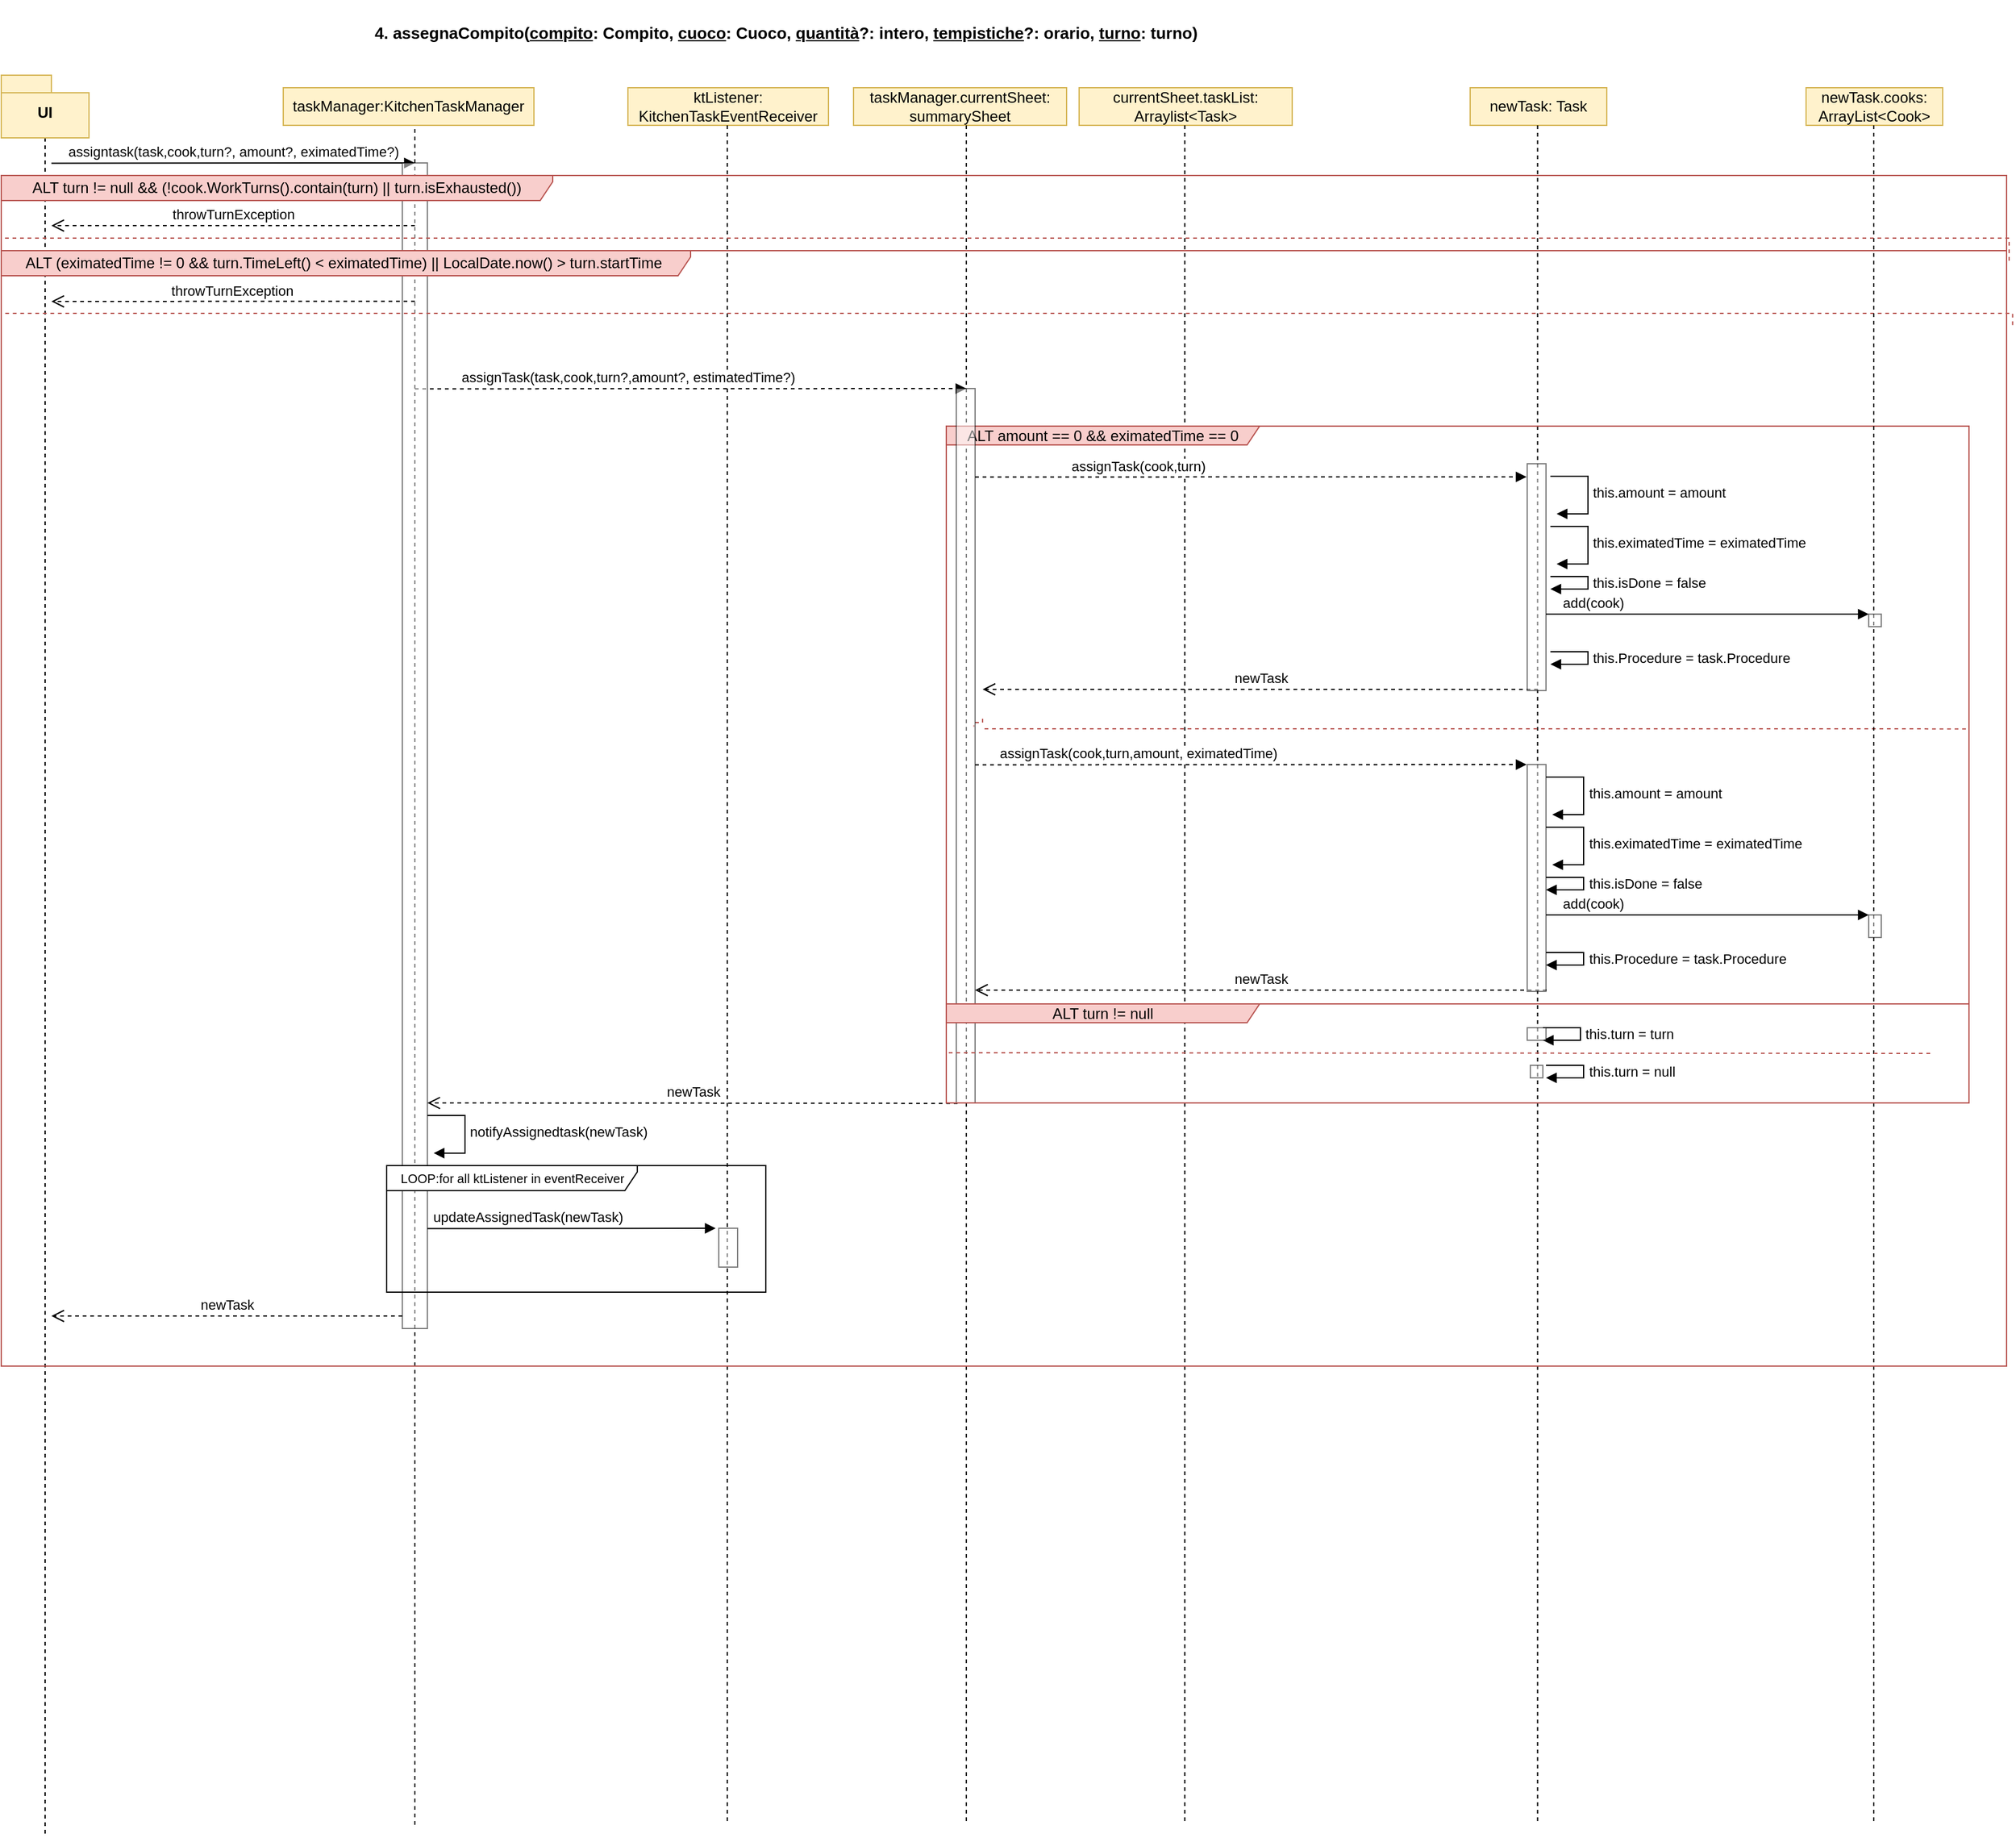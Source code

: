 <mxfile version="21.2.8" type="device">
  <diagram name="Pagina-1" id="BE1PzQjFL7REvgGYfKp4">
    <mxGraphModel dx="1276" dy="-563" grid="1" gridSize="10" guides="1" tooltips="1" connect="1" arrows="1" fold="1" page="1" pageScale="1" pageWidth="827" pageHeight="1169" math="0" shadow="0">
      <root>
        <mxCell id="0" />
        <mxCell id="1" parent="0" />
        <mxCell id="cFX_PRT7MLoZf39DAdHy-1" value="&lt;p style=&quot;text-indent:-18.0pt;mso-list:l0 level1 lfo1&quot; class=&quot;MsoListParagraph&quot;&gt;&lt;b style=&quot;font-size: 13px;&quot;&gt;&lt;span style=&quot;line-height: 107%;&quot;&gt;4. assegnaCompito(&lt;u&gt;compito&lt;/u&gt;: Compito, &lt;u&gt;cuoco&lt;/u&gt;: Cuoco, &lt;u&gt;quantità&lt;/u&gt;?: intero, &lt;u&gt;tempistiche&lt;/u&gt;?: orario, &lt;u&gt;turno&lt;/u&gt;: turno)&lt;/span&gt;&lt;/b&gt;&lt;/p&gt;" style="text;whiteSpace=wrap;html=1;" parent="1" vertex="1">
          <mxGeometry x="370" y="2050" width="650" height="50" as="geometry" />
        </mxCell>
        <mxCell id="cFX_PRT7MLoZf39DAdHy-2" style="edgeStyle=orthogonalEdgeStyle;rounded=0;orthogonalLoop=1;jettySize=auto;html=1;exitX=0.5;exitY=1;exitDx=0;exitDy=0;endArrow=none;endFill=0;dashed=1;entryX=0.02;entryY=1.003;entryDx=0;entryDy=0;entryPerimeter=0;exitPerimeter=0;" parent="1" source="cFX_PRT7MLoZf39DAdHy-3" edge="1">
          <mxGeometry relative="1" as="geometry">
            <mxPoint x="85" y="3514" as="targetPoint" />
            <mxPoint x="85" y="2250" as="sourcePoint" />
          </mxGeometry>
        </mxCell>
        <mxCell id="cFX_PRT7MLoZf39DAdHy-3" value="UI" style="shape=folder;fontStyle=1;spacingTop=10;tabWidth=40;tabHeight=14;tabPosition=left;html=1;whiteSpace=wrap;fillColor=#fff2cc;strokeColor=#d6b656;" parent="1" vertex="1">
          <mxGeometry x="50" y="2110" width="70" height="50" as="geometry" />
        </mxCell>
        <mxCell id="cFX_PRT7MLoZf39DAdHy-4" value="assigntask(task,cook,turn?, amount?, eximatedTime?)" style="html=1;verticalAlign=bottom;endArrow=block;edgeStyle=elbowEdgeStyle;elbow=vertical;curved=0;rounded=0;" parent="1" edge="1">
          <mxGeometry width="80" relative="1" as="geometry">
            <mxPoint x="90" y="2180.24" as="sourcePoint" />
            <mxPoint x="380" y="2180" as="targetPoint" />
          </mxGeometry>
        </mxCell>
        <mxCell id="cFX_PRT7MLoZf39DAdHy-5" value="taskManager:KitchenTaskManager" style="html=1;whiteSpace=wrap;fillColor=#fff2cc;strokeColor=#d6b656;" parent="1" vertex="1">
          <mxGeometry x="275" y="2120" width="200" height="30" as="geometry" />
        </mxCell>
        <mxCell id="cFX_PRT7MLoZf39DAdHy-6" style="edgeStyle=orthogonalEdgeStyle;rounded=0;orthogonalLoop=1;jettySize=auto;html=1;exitX=0.5;exitY=1;exitDx=0;exitDy=0;endArrow=none;endFill=0;dashed=1;entryX=0.02;entryY=1.003;entryDx=0;entryDy=0;entryPerimeter=0;exitPerimeter=0;" parent="1" edge="1">
          <mxGeometry relative="1" as="geometry">
            <mxPoint x="380" y="3507" as="targetPoint" />
            <mxPoint x="380" y="2153" as="sourcePoint" />
          </mxGeometry>
        </mxCell>
        <mxCell id="cFX_PRT7MLoZf39DAdHy-7" value="newTask: Task" style="html=1;whiteSpace=wrap;fillColor=#fff2cc;strokeColor=#d6b656;" parent="1" vertex="1">
          <mxGeometry x="1222" y="2120" width="109" height="30" as="geometry" />
        </mxCell>
        <mxCell id="cFX_PRT7MLoZf39DAdHy-8" value="ktListener: KitchenTaskEventReceiver" style="html=1;whiteSpace=wrap;fillColor=#fff2cc;strokeColor=#d6b656;" parent="1" vertex="1">
          <mxGeometry x="550" y="2120" width="160" height="30" as="geometry" />
        </mxCell>
        <mxCell id="cFX_PRT7MLoZf39DAdHy-9" style="edgeStyle=orthogonalEdgeStyle;rounded=0;orthogonalLoop=1;jettySize=auto;html=1;exitX=0.5;exitY=1;exitDx=0;exitDy=0;endArrow=none;endFill=0;dashed=1;entryX=0.02;entryY=1.003;entryDx=0;entryDy=0;entryPerimeter=0;exitPerimeter=0;" parent="1" edge="1">
          <mxGeometry relative="1" as="geometry">
            <mxPoint x="629.29" y="3504" as="targetPoint" />
            <mxPoint x="629.29" y="2150" as="sourcePoint" />
          </mxGeometry>
        </mxCell>
        <mxCell id="cFX_PRT7MLoZf39DAdHy-10" style="edgeStyle=orthogonalEdgeStyle;rounded=0;orthogonalLoop=1;jettySize=auto;html=1;exitX=0.5;exitY=1;exitDx=0;exitDy=0;endArrow=none;endFill=0;dashed=1;entryX=0.02;entryY=1.003;entryDx=0;entryDy=0;entryPerimeter=0;exitPerimeter=0;" parent="1" edge="1">
          <mxGeometry relative="1" as="geometry">
            <mxPoint x="1275.79" y="3504" as="targetPoint" />
            <mxPoint x="1275.79" y="2150" as="sourcePoint" />
          </mxGeometry>
        </mxCell>
        <mxCell id="cFX_PRT7MLoZf39DAdHy-11" value="currentSheet.taskList: Arraylist&amp;lt;Task&amp;gt;" style="html=1;whiteSpace=wrap;fillColor=#fff2cc;strokeColor=#d6b656;" parent="1" vertex="1">
          <mxGeometry x="910" y="2120" width="170" height="30" as="geometry" />
        </mxCell>
        <mxCell id="cFX_PRT7MLoZf39DAdHy-12" style="edgeStyle=orthogonalEdgeStyle;rounded=0;orthogonalLoop=1;jettySize=auto;html=1;exitX=0.5;exitY=1;exitDx=0;exitDy=0;endArrow=none;endFill=0;dashed=1;entryX=0.02;entryY=1.003;entryDx=0;entryDy=0;entryPerimeter=0;exitPerimeter=0;" parent="1" edge="1">
          <mxGeometry relative="1" as="geometry">
            <mxPoint x="994.29" y="3504" as="targetPoint" />
            <mxPoint x="994.29" y="2150" as="sourcePoint" />
          </mxGeometry>
        </mxCell>
        <mxCell id="cFX_PRT7MLoZf39DAdHy-13" value="assignTask(task,cook,turn?,amount?, estimatedTime?)" style="html=1;verticalAlign=bottom;endArrow=block;edgeStyle=elbowEdgeStyle;elbow=vertical;curved=0;rounded=0;align=center;dashed=1;" parent="1" edge="1">
          <mxGeometry x="-0.228" width="80" relative="1" as="geometry">
            <mxPoint x="380" y="2360.24" as="sourcePoint" />
            <mxPoint x="820" y="2360" as="targetPoint" />
            <mxPoint as="offset" />
          </mxGeometry>
        </mxCell>
        <mxCell id="cFX_PRT7MLoZf39DAdHy-14" value="taskManager.currentSheet: summarySheet" style="html=1;whiteSpace=wrap;fillColor=#fff2cc;strokeColor=#d6b656;" parent="1" vertex="1">
          <mxGeometry x="730" y="2120" width="170" height="30" as="geometry" />
        </mxCell>
        <mxCell id="cFX_PRT7MLoZf39DAdHy-15" style="edgeStyle=orthogonalEdgeStyle;rounded=0;orthogonalLoop=1;jettySize=auto;html=1;exitX=0.5;exitY=1;exitDx=0;exitDy=0;endArrow=none;endFill=0;dashed=1;entryX=0.02;entryY=1.003;entryDx=0;entryDy=0;entryPerimeter=0;exitPerimeter=0;" parent="1" edge="1">
          <mxGeometry relative="1" as="geometry">
            <mxPoint x="820" y="3504" as="targetPoint" />
            <mxPoint x="820" y="2150" as="sourcePoint" />
          </mxGeometry>
        </mxCell>
        <mxCell id="cFX_PRT7MLoZf39DAdHy-17" value="this.amount = amount" style="html=1;align=left;spacingLeft=2;endArrow=block;rounded=0;edgeStyle=orthogonalEdgeStyle;curved=0;rounded=0;" parent="1" edge="1">
          <mxGeometry relative="1" as="geometry">
            <mxPoint x="1286" y="2430" as="sourcePoint" />
            <Array as="points">
              <mxPoint x="1316" y="2460" />
            </Array>
            <mxPoint x="1291.0" y="2460.0" as="targetPoint" />
          </mxGeometry>
        </mxCell>
        <mxCell id="cFX_PRT7MLoZf39DAdHy-18" value="this.eximatedTime = eximatedTime" style="html=1;align=left;spacingLeft=2;endArrow=block;rounded=0;edgeStyle=orthogonalEdgeStyle;curved=0;rounded=0;" parent="1" edge="1">
          <mxGeometry relative="1" as="geometry">
            <mxPoint x="1286" y="2470" as="sourcePoint" />
            <Array as="points">
              <mxPoint x="1316" y="2500" />
            </Array>
            <mxPoint x="1291.0" y="2500.0" as="targetPoint" />
          </mxGeometry>
        </mxCell>
        <mxCell id="cFX_PRT7MLoZf39DAdHy-19" value="this.isDone = false" style="html=1;align=left;spacingLeft=2;endArrow=block;rounded=0;edgeStyle=orthogonalEdgeStyle;curved=0;rounded=0;" parent="1" edge="1">
          <mxGeometry relative="1" as="geometry">
            <mxPoint x="1286" y="2510" as="sourcePoint" />
            <Array as="points">
              <mxPoint x="1316" y="2510" />
              <mxPoint x="1316" y="2520" />
              <mxPoint x="1291" y="2520" />
            </Array>
            <mxPoint x="1286" y="2520" as="targetPoint" />
          </mxGeometry>
        </mxCell>
        <mxCell id="cFX_PRT7MLoZf39DAdHy-21" value="this.turn = turn" style="html=1;align=left;spacingLeft=2;endArrow=block;rounded=0;edgeStyle=orthogonalEdgeStyle;curved=0;rounded=0;" parent="1" edge="1">
          <mxGeometry relative="1" as="geometry">
            <mxPoint x="1280" y="2870" as="sourcePoint" />
            <Array as="points">
              <mxPoint x="1310" y="2870" />
              <mxPoint x="1310" y="2880" />
              <mxPoint x="1285" y="2880" />
            </Array>
            <mxPoint x="1280" y="2880" as="targetPoint" />
          </mxGeometry>
        </mxCell>
        <mxCell id="cFX_PRT7MLoZf39DAdHy-22" value="this.Procedure = task.Procedure" style="html=1;align=left;spacingLeft=2;endArrow=block;rounded=0;edgeStyle=orthogonalEdgeStyle;curved=0;rounded=0;" parent="1" edge="1">
          <mxGeometry relative="1" as="geometry">
            <mxPoint x="1286" y="2570" as="sourcePoint" />
            <Array as="points">
              <mxPoint x="1316" y="2570" />
              <mxPoint x="1316" y="2580" />
              <mxPoint x="1291" y="2580" />
            </Array>
            <mxPoint x="1286" y="2580" as="targetPoint" />
          </mxGeometry>
        </mxCell>
        <mxCell id="cFX_PRT7MLoZf39DAdHy-23" value="newTask" style="html=1;verticalAlign=bottom;endArrow=open;dashed=1;endSize=8;edgeStyle=elbowEdgeStyle;elbow=vertical;curved=0;rounded=0;" parent="1" edge="1">
          <mxGeometry relative="1" as="geometry">
            <mxPoint x="1276" y="2600" as="sourcePoint" />
            <mxPoint x="833" y="2600" as="targetPoint" />
          </mxGeometry>
        </mxCell>
        <mxCell id="cFX_PRT7MLoZf39DAdHy-25" value="newTask" style="html=1;verticalAlign=bottom;endArrow=open;dashed=1;endSize=8;edgeStyle=elbowEdgeStyle;elbow=vertical;curved=0;rounded=0;" parent="1" edge="1">
          <mxGeometry relative="1" as="geometry">
            <mxPoint x="813" y="2930.35" as="sourcePoint" />
            <mxPoint x="390" y="2930" as="targetPoint" />
          </mxGeometry>
        </mxCell>
        <mxCell id="cFX_PRT7MLoZf39DAdHy-27" value="this.amount = amount" style="html=1;align=left;spacingLeft=2;endArrow=block;rounded=0;edgeStyle=orthogonalEdgeStyle;curved=0;rounded=0;" parent="1" edge="1">
          <mxGeometry relative="1" as="geometry">
            <mxPoint x="1282.5" y="2670" as="sourcePoint" />
            <Array as="points">
              <mxPoint x="1312.5" y="2700" />
            </Array>
            <mxPoint x="1287.5" y="2700.0" as="targetPoint" />
          </mxGeometry>
        </mxCell>
        <mxCell id="cFX_PRT7MLoZf39DAdHy-28" value="this.eximatedTime = eximatedTime" style="html=1;align=left;spacingLeft=2;endArrow=block;rounded=0;edgeStyle=orthogonalEdgeStyle;curved=0;rounded=0;" parent="1" edge="1">
          <mxGeometry relative="1" as="geometry">
            <mxPoint x="1282.5" y="2710" as="sourcePoint" />
            <Array as="points">
              <mxPoint x="1312.5" y="2740" />
            </Array>
            <mxPoint x="1287.5" y="2740.0" as="targetPoint" />
          </mxGeometry>
        </mxCell>
        <mxCell id="cFX_PRT7MLoZf39DAdHy-29" value="this.isDone = false" style="html=1;align=left;spacingLeft=2;endArrow=block;rounded=0;edgeStyle=orthogonalEdgeStyle;curved=0;rounded=0;" parent="1" edge="1">
          <mxGeometry relative="1" as="geometry">
            <mxPoint x="1282.5" y="2750" as="sourcePoint" />
            <Array as="points">
              <mxPoint x="1312.5" y="2750" />
              <mxPoint x="1312.5" y="2760" />
              <mxPoint x="1287.5" y="2760" />
            </Array>
            <mxPoint x="1282.5" y="2760" as="targetPoint" />
          </mxGeometry>
        </mxCell>
        <mxCell id="cFX_PRT7MLoZf39DAdHy-31" value="this.turn = null" style="html=1;align=left;spacingLeft=2;endArrow=block;rounded=0;edgeStyle=orthogonalEdgeStyle;curved=0;rounded=0;" parent="1" edge="1">
          <mxGeometry relative="1" as="geometry">
            <mxPoint x="1282.5" y="2900" as="sourcePoint" />
            <Array as="points">
              <mxPoint x="1312.5" y="2900" />
              <mxPoint x="1312.5" y="2910" />
              <mxPoint x="1287.5" y="2910" />
            </Array>
            <mxPoint x="1282.5" y="2910" as="targetPoint" />
          </mxGeometry>
        </mxCell>
        <mxCell id="cFX_PRT7MLoZf39DAdHy-32" value="this.Procedure = task.Procedure" style="html=1;align=left;spacingLeft=2;endArrow=block;rounded=0;edgeStyle=orthogonalEdgeStyle;curved=0;rounded=0;" parent="1" edge="1">
          <mxGeometry relative="1" as="geometry">
            <mxPoint x="1282.5" y="2810" as="sourcePoint" />
            <Array as="points">
              <mxPoint x="1312.5" y="2810" />
              <mxPoint x="1312.5" y="2820" />
              <mxPoint x="1287.5" y="2820" />
            </Array>
            <mxPoint x="1282.5" y="2820" as="targetPoint" />
          </mxGeometry>
        </mxCell>
        <mxCell id="cFX_PRT7MLoZf39DAdHy-33" value="newTask" style="html=1;verticalAlign=bottom;endArrow=open;dashed=1;endSize=8;edgeStyle=elbowEdgeStyle;elbow=vertical;curved=0;rounded=0;" parent="1" edge="1">
          <mxGeometry relative="1" as="geometry">
            <mxPoint x="1283" y="2840" as="sourcePoint" />
            <mxPoint x="827.0" y="2839.5" as="targetPoint" />
          </mxGeometry>
        </mxCell>
        <mxCell id="cFX_PRT7MLoZf39DAdHy-34" value="ALT amount == 0 &amp;amp;&amp;amp; eximatedTime == 0" style="shape=umlFrame;whiteSpace=wrap;html=1;pointerEvents=0;width=250;height=15;fillColor=#f8cecc;strokeColor=#b85450;" parent="1" vertex="1">
          <mxGeometry x="804" y="2390" width="816" height="461" as="geometry" />
        </mxCell>
        <mxCell id="cFX_PRT7MLoZf39DAdHy-35" value="" style="html=1;verticalAlign=bottom;endArrow=none;dashed=1;endSize=8;edgeStyle=elbowEdgeStyle;elbow=vertical;curved=0;rounded=0;endFill=0;fillColor=#f8cecc;strokeColor=#b85450;exitX=0.997;exitY=0.524;exitDx=0;exitDy=0;exitPerimeter=0;" parent="1" edge="1">
          <mxGeometry relative="1" as="geometry">
            <mxPoint x="832.955" y="2623.44" as="sourcePoint" />
            <mxPoint x="826" y="2630" as="targetPoint" />
          </mxGeometry>
        </mxCell>
        <mxCell id="cFX_PRT7MLoZf39DAdHy-36" value="" style="html=1;points=[];perimeter=orthogonalPerimeter;outlineConnect=0;targetShapes=umlLifeline;portConstraint=eastwest;newEdgeStyle={&quot;edgeStyle&quot;:&quot;elbowEdgeStyle&quot;,&quot;elbow&quot;:&quot;vertical&quot;,&quot;curved&quot;:0,&quot;rounded&quot;:0};shadow=0;imageAspect=1;fillOpacity=50;strokeOpacity=50;" parent="1" vertex="1">
          <mxGeometry x="370" y="2180" width="20" height="930" as="geometry" />
        </mxCell>
        <mxCell id="cFX_PRT7MLoZf39DAdHy-37" value="" style="html=1;verticalAlign=bottom;endArrow=none;dashed=1;endSize=8;edgeStyle=elbowEdgeStyle;elbow=vertical;curved=0;rounded=0;endFill=0;fillColor=#f8cecc;strokeColor=#b85450;exitX=0.997;exitY=0.524;exitDx=0;exitDy=0;exitPerimeter=0;" parent="1" source="cFX_PRT7MLoZf39DAdHy-34" edge="1">
          <mxGeometry relative="1" as="geometry">
            <mxPoint x="1504" y="2631" as="sourcePoint" />
            <mxPoint x="833" y="2631.5" as="targetPoint" />
          </mxGeometry>
        </mxCell>
        <mxCell id="cFX_PRT7MLoZf39DAdHy-38" value="" style="html=1;points=[];perimeter=orthogonalPerimeter;outlineConnect=0;targetShapes=umlLifeline;portConstraint=eastwest;newEdgeStyle={&quot;edgeStyle&quot;:&quot;elbowEdgeStyle&quot;,&quot;elbow&quot;:&quot;vertical&quot;,&quot;curved&quot;:0,&quot;rounded&quot;:0};shadow=0;imageAspect=1;fillOpacity=50;strokeOpacity=50;" parent="1" vertex="1">
          <mxGeometry x="812" y="2360" width="15" height="570" as="geometry" />
        </mxCell>
        <mxCell id="cFX_PRT7MLoZf39DAdHy-39" value="" style="html=1;points=[];perimeter=orthogonalPerimeter;outlineConnect=0;targetShapes=umlLifeline;portConstraint=eastwest;newEdgeStyle={&quot;edgeStyle&quot;:&quot;elbowEdgeStyle&quot;,&quot;elbow&quot;:&quot;vertical&quot;,&quot;curved&quot;:0,&quot;rounded&quot;:0};shadow=0;imageAspect=1;fillOpacity=50;strokeOpacity=50;" parent="1" vertex="1">
          <mxGeometry x="1267.5" y="2420" width="15" height="181" as="geometry" />
        </mxCell>
        <mxCell id="cFX_PRT7MLoZf39DAdHy-40" value="" style="html=1;points=[];perimeter=orthogonalPerimeter;outlineConnect=0;targetShapes=umlLifeline;portConstraint=eastwest;newEdgeStyle={&quot;edgeStyle&quot;:&quot;elbowEdgeStyle&quot;,&quot;elbow&quot;:&quot;vertical&quot;,&quot;curved&quot;:0,&quot;rounded&quot;:0};shadow=0;imageAspect=1;fillOpacity=50;strokeOpacity=50;" parent="1" vertex="1">
          <mxGeometry x="1267.5" y="2660" width="15" height="181" as="geometry" />
        </mxCell>
        <mxCell id="cFX_PRT7MLoZf39DAdHy-44" value="&lt;font style=&quot;font-size: 10px;&quot;&gt;LOOP:for all ktListener in eventReceiver&lt;/font&gt;" style="shape=umlFrame;whiteSpace=wrap;html=1;pointerEvents=0;width=200;height=20;" parent="1" vertex="1">
          <mxGeometry x="357.5" y="2980" width="302.5" height="101" as="geometry" />
        </mxCell>
        <mxCell id="cFX_PRT7MLoZf39DAdHy-45" value="notifyAssignedtask(newTask)" style="html=1;align=left;spacingLeft=2;endArrow=block;rounded=0;edgeStyle=orthogonalEdgeStyle;curved=0;rounded=0;" parent="1" edge="1">
          <mxGeometry relative="1" as="geometry">
            <mxPoint x="390" y="2940" as="sourcePoint" />
            <Array as="points">
              <mxPoint x="420" y="2970" />
            </Array>
            <mxPoint x="395" y="2970.053" as="targetPoint" />
          </mxGeometry>
        </mxCell>
        <mxCell id="cFX_PRT7MLoZf39DAdHy-46" value="updateAssignedTask(newTask)" style="html=1;verticalAlign=bottom;endArrow=block;edgeStyle=elbowEdgeStyle;elbow=vertical;curved=0;rounded=0;align=center;" parent="1" edge="1">
          <mxGeometry x="-0.303" width="80" relative="1" as="geometry">
            <mxPoint x="390" y="3030.24" as="sourcePoint" />
            <mxPoint x="620" y="3030" as="targetPoint" />
            <mxPoint as="offset" />
          </mxGeometry>
        </mxCell>
        <mxCell id="cFX_PRT7MLoZf39DAdHy-47" value="" style="html=1;points=[];perimeter=orthogonalPerimeter;outlineConnect=0;targetShapes=umlLifeline;portConstraint=eastwest;newEdgeStyle={&quot;edgeStyle&quot;:&quot;elbowEdgeStyle&quot;,&quot;elbow&quot;:&quot;vertical&quot;,&quot;curved&quot;:0,&quot;rounded&quot;:0};shadow=0;imageAspect=1;fillOpacity=50;strokeOpacity=50;" parent="1" vertex="1">
          <mxGeometry x="622.5" y="3030" width="15" height="31" as="geometry" />
        </mxCell>
        <mxCell id="cFX_PRT7MLoZf39DAdHy-48" value="newTask" style="html=1;verticalAlign=bottom;endArrow=open;dashed=1;endSize=8;edgeStyle=elbowEdgeStyle;elbow=vertical;curved=0;rounded=0;" parent="1" edge="1">
          <mxGeometry relative="1" as="geometry">
            <mxPoint x="370" y="3100" as="sourcePoint" />
            <mxPoint x="90" y="3100.16" as="targetPoint" />
          </mxGeometry>
        </mxCell>
        <mxCell id="cFX_PRT7MLoZf39DAdHy-49" value="ALT turn != null &amp;amp;&amp;amp; (!cook.WorkTurns().contain(turn) || turn.isExhausted())" style="shape=umlFrame;whiteSpace=wrap;html=1;pointerEvents=0;width=440;height=20;fillColor=#f8cecc;strokeColor=#b85450;" parent="1" vertex="1">
          <mxGeometry x="50" y="2190" width="1600" height="950" as="geometry" />
        </mxCell>
        <mxCell id="cFX_PRT7MLoZf39DAdHy-54" value="" style="html=1;verticalAlign=bottom;endArrow=none;dashed=1;endSize=8;edgeStyle=elbowEdgeStyle;elbow=vertical;curved=0;rounded=0;exitX=1.003;exitY=0.078;exitDx=0;exitDy=0;exitPerimeter=0;fillColor=#f8cecc;strokeColor=#b85450;endFill=0;" parent="1" edge="1">
          <mxGeometry relative="1" as="geometry">
            <mxPoint x="1654.8" y="2309.42" as="sourcePoint" />
            <mxPoint x="50" y="2320" as="targetPoint" />
            <Array as="points">
              <mxPoint x="320" y="2300" />
            </Array>
          </mxGeometry>
        </mxCell>
        <mxCell id="84UT7SUCCnLXPk5Fmvnf-1" value="newTask.cooks: ArrayList&amp;lt;Cook&amp;gt;" style="html=1;whiteSpace=wrap;fillColor=#fff2cc;strokeColor=#d6b656;" parent="1" vertex="1">
          <mxGeometry x="1490" y="2120" width="109" height="30" as="geometry" />
        </mxCell>
        <mxCell id="84UT7SUCCnLXPk5Fmvnf-2" style="edgeStyle=orthogonalEdgeStyle;rounded=0;orthogonalLoop=1;jettySize=auto;html=1;exitX=0.5;exitY=1;exitDx=0;exitDy=0;endArrow=none;endFill=0;dashed=1;entryX=0.02;entryY=1.003;entryDx=0;entryDy=0;entryPerimeter=0;exitPerimeter=0;" parent="1" edge="1">
          <mxGeometry relative="1" as="geometry">
            <mxPoint x="1544" y="3504" as="targetPoint" />
            <mxPoint x="1544" y="2150" as="sourcePoint" />
          </mxGeometry>
        </mxCell>
        <mxCell id="84UT7SUCCnLXPk5Fmvnf-3" value="add(cook)" style="html=1;verticalAlign=bottom;endArrow=block;edgeStyle=elbowEdgeStyle;elbow=vertical;curved=0;rounded=0;" parent="1" edge="1">
          <mxGeometry x="-0.708" width="80" relative="1" as="geometry">
            <mxPoint x="1282.5" y="2540" as="sourcePoint" />
            <mxPoint x="1540" y="2540" as="targetPoint" />
            <mxPoint as="offset" />
          </mxGeometry>
        </mxCell>
        <mxCell id="84UT7SUCCnLXPk5Fmvnf-4" value="" style="html=1;points=[];perimeter=orthogonalPerimeter;outlineConnect=0;targetShapes=umlLifeline;portConstraint=eastwest;newEdgeStyle={&quot;edgeStyle&quot;:&quot;elbowEdgeStyle&quot;,&quot;elbow&quot;:&quot;vertical&quot;,&quot;curved&quot;:0,&quot;rounded&quot;:0};shadow=0;imageAspect=1;fillOpacity=50;strokeOpacity=50;" parent="1" vertex="1">
          <mxGeometry x="1540" y="2540" width="10" height="10" as="geometry" />
        </mxCell>
        <mxCell id="84UT7SUCCnLXPk5Fmvnf-5" value="add(cook)" style="html=1;verticalAlign=bottom;endArrow=block;edgeStyle=elbowEdgeStyle;elbow=vertical;curved=0;rounded=0;" parent="1" edge="1">
          <mxGeometry x="-0.708" width="80" relative="1" as="geometry">
            <mxPoint x="1282.5" y="2780" as="sourcePoint" />
            <mxPoint x="1540" y="2780" as="targetPoint" />
            <mxPoint as="offset" />
          </mxGeometry>
        </mxCell>
        <mxCell id="84UT7SUCCnLXPk5Fmvnf-6" value="" style="html=1;points=[];perimeter=orthogonalPerimeter;outlineConnect=0;targetShapes=umlLifeline;portConstraint=eastwest;newEdgeStyle={&quot;edgeStyle&quot;:&quot;elbowEdgeStyle&quot;,&quot;elbow&quot;:&quot;vertical&quot;,&quot;curved&quot;:0,&quot;rounded&quot;:0};shadow=0;imageAspect=1;fillOpacity=50;strokeOpacity=50;" parent="1" vertex="1">
          <mxGeometry x="1540" y="2780" width="10" height="18" as="geometry" />
        </mxCell>
        <mxCell id="56q93rk-1eINA73Bdg_F-1" value="assignTask(cook,turn)" style="html=1;verticalAlign=bottom;endArrow=block;edgeStyle=elbowEdgeStyle;elbow=vertical;curved=0;rounded=0;align=center;dashed=1;" parent="1" edge="1">
          <mxGeometry x="-0.408" width="80" relative="1" as="geometry">
            <mxPoint x="827" y="2430.6" as="sourcePoint" />
            <mxPoint x="1267" y="2430.36" as="targetPoint" />
            <mxPoint as="offset" />
          </mxGeometry>
        </mxCell>
        <mxCell id="56q93rk-1eINA73Bdg_F-2" value="assignTask(cook,turn,amount, eximatedTime)" style="html=1;verticalAlign=bottom;endArrow=block;edgeStyle=elbowEdgeStyle;elbow=vertical;curved=0;rounded=0;align=center;dashed=1;" parent="1" edge="1">
          <mxGeometry x="-0.409" width="80" relative="1" as="geometry">
            <mxPoint x="827" y="2660.24" as="sourcePoint" />
            <mxPoint x="1267" y="2660" as="targetPoint" />
            <mxPoint as="offset" />
          </mxGeometry>
        </mxCell>
        <mxCell id="RzWREV-FEp3tlmxfOhmx-1" value="ALT turn != null" style="shape=umlFrame;whiteSpace=wrap;html=1;pointerEvents=0;width=250;height=15;fillColor=#f8cecc;strokeColor=#b85450;" parent="1" vertex="1">
          <mxGeometry x="804" y="2851" width="816" height="79" as="geometry" />
        </mxCell>
        <mxCell id="RzWREV-FEp3tlmxfOhmx-2" value="" style="html=1;verticalAlign=bottom;endArrow=none;dashed=1;endSize=8;edgeStyle=elbowEdgeStyle;elbow=vertical;curved=0;rounded=0;endFill=0;fillColor=#f8cecc;strokeColor=#b85450;exitX=0.997;exitY=0.524;exitDx=0;exitDy=0;exitPerimeter=0;" parent="1" edge="1">
          <mxGeometry relative="1" as="geometry">
            <mxPoint x="1589" y="2890.5" as="sourcePoint" />
            <mxPoint x="804" y="2890" as="targetPoint" />
            <Array as="points">
              <mxPoint x="1650" y="2890" />
            </Array>
          </mxGeometry>
        </mxCell>
        <mxCell id="R1APfkgzzxcsP1bfcRfI-1" value="" style="html=1;points=[];perimeter=orthogonalPerimeter;outlineConnect=0;targetShapes=umlLifeline;portConstraint=eastwest;newEdgeStyle={&quot;edgeStyle&quot;:&quot;elbowEdgeStyle&quot;,&quot;elbow&quot;:&quot;vertical&quot;,&quot;curved&quot;:0,&quot;rounded&quot;:0};shadow=0;imageAspect=1;fillOpacity=50;strokeOpacity=50;" parent="1" vertex="1">
          <mxGeometry x="1267.5" y="2870" width="15" height="10" as="geometry" />
        </mxCell>
        <mxCell id="R1APfkgzzxcsP1bfcRfI-2" value="" style="html=1;points=[];perimeter=orthogonalPerimeter;outlineConnect=0;targetShapes=umlLifeline;portConstraint=eastwest;newEdgeStyle={&quot;edgeStyle&quot;:&quot;elbowEdgeStyle&quot;,&quot;elbow&quot;:&quot;vertical&quot;,&quot;curved&quot;:0,&quot;rounded&quot;:0};shadow=0;imageAspect=1;fillOpacity=50;strokeOpacity=50;" parent="1" vertex="1">
          <mxGeometry x="1270" y="2900" width="10" height="10" as="geometry" />
        </mxCell>
        <mxCell id="UJlsYh50nRXHZNmUQ8EC-1" value="ALT (eximatedTime != 0 &amp;amp;&amp;amp; turn.TimeLeft() &amp;lt; eximatedTime) || LocalDate.now() &amp;gt; turn.startTime&amp;nbsp;" style="shape=umlFrame;whiteSpace=wrap;html=1;pointerEvents=0;width=550;height=20;fillColor=#f8cecc;strokeColor=#b85450;" parent="1" vertex="1">
          <mxGeometry x="50" y="2250" width="1600" height="890" as="geometry" />
        </mxCell>
        <mxCell id="UJlsYh50nRXHZNmUQ8EC-2" value="throwTurnException" style="html=1;verticalAlign=bottom;endArrow=open;dashed=1;endSize=8;edgeStyle=elbowEdgeStyle;elbow=vertical;curved=0;rounded=0;" parent="1" edge="1">
          <mxGeometry x="0.004" relative="1" as="geometry">
            <mxPoint x="380" y="2290.32" as="sourcePoint" />
            <mxPoint x="90" y="2290.32" as="targetPoint" />
            <mxPoint as="offset" />
          </mxGeometry>
        </mxCell>
        <mxCell id="UJlsYh50nRXHZNmUQ8EC-3" value="throwTurnException" style="html=1;verticalAlign=bottom;endArrow=open;dashed=1;endSize=8;edgeStyle=elbowEdgeStyle;elbow=vertical;curved=0;rounded=0;" parent="1" edge="1">
          <mxGeometry x="0.004" relative="1" as="geometry">
            <mxPoint x="380" y="2230" as="sourcePoint" />
            <mxPoint x="90" y="2230" as="targetPoint" />
            <mxPoint as="offset" />
          </mxGeometry>
        </mxCell>
        <mxCell id="UJlsYh50nRXHZNmUQ8EC-4" value="" style="html=1;verticalAlign=bottom;endArrow=none;dashed=1;endSize=8;edgeStyle=elbowEdgeStyle;elbow=vertical;curved=0;rounded=0;exitX=1.001;exitY=0.072;exitDx=0;exitDy=0;exitPerimeter=0;fillColor=#f8cecc;strokeColor=#b85450;endFill=0;" parent="1" edge="1">
          <mxGeometry relative="1" as="geometry">
            <mxPoint x="1652" y="2258" as="sourcePoint" />
            <mxPoint x="50" y="2260" as="targetPoint" />
            <Array as="points">
              <mxPoint x="320" y="2240" />
            </Array>
          </mxGeometry>
        </mxCell>
      </root>
    </mxGraphModel>
  </diagram>
</mxfile>
